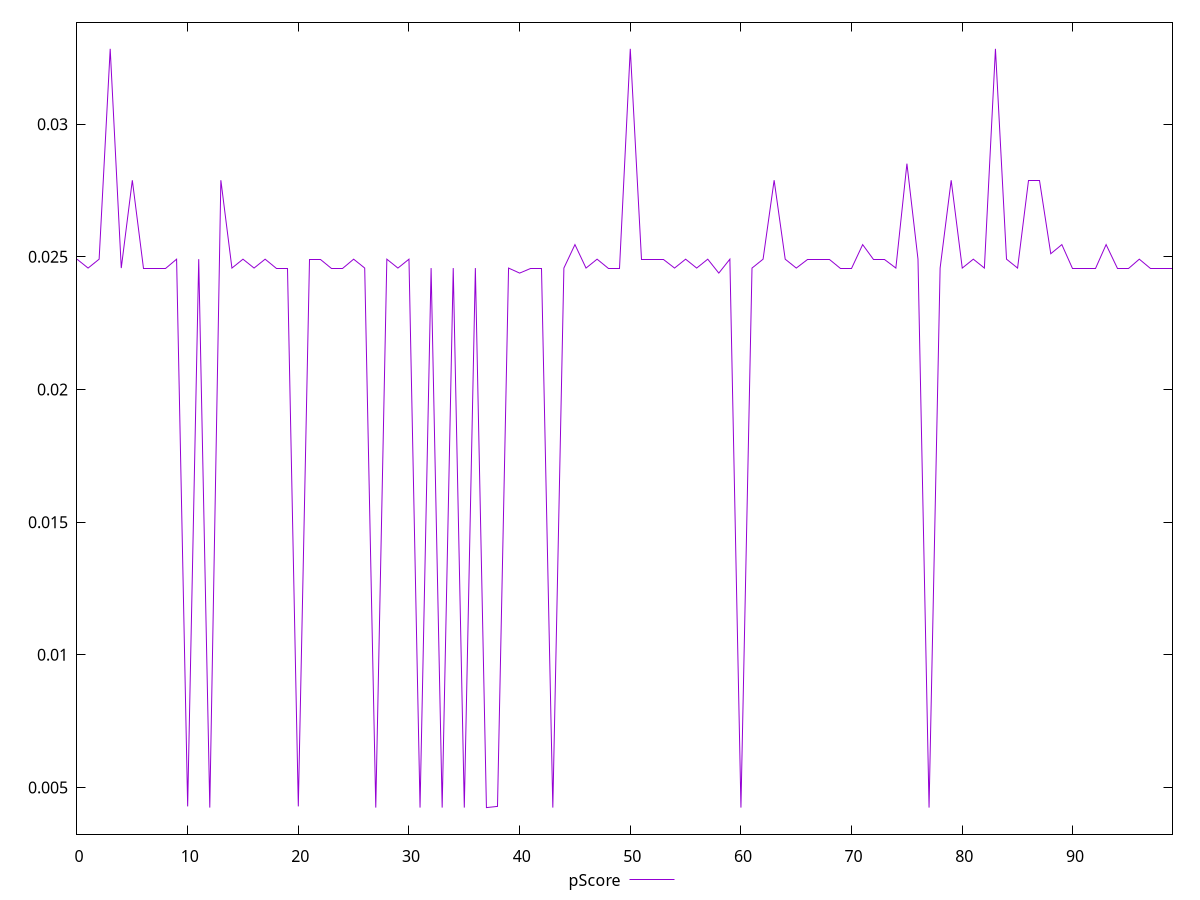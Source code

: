 reset

$pScore <<EOF
0 0.024911334870355184
1 0.024576314396556442
2 0.024911334870355184
3 0.03283929049190676
4 0.024576314396556442
5 0.027886754652920287
6 0.024576314396556442
7 0.024576314396556442
8 0.024576314396556442
9 0.024911334870355184
10 0.00428636618537781
11 0.024911334870355184
12 0.004241318068433697
13 0.027886754652920287
14 0.024576314396556442
15 0.024911334870355184
16 0.024576314396556442
17 0.024911334870355184
18 0.024576314396556442
19 0.024576314396556442
20 0.00428636618537781
21 0.024911334870355184
22 0.024911334870355184
23 0.024576314396556442
24 0.024576314396556442
25 0.024911334870355184
26 0.024576314396556442
27 0.004241318068433697
28 0.024911334870355184
29 0.024576314396556442
30 0.024911334870355184
31 0.004241318068433697
32 0.024576314396556442
33 0.004241318068433697
34 0.024576314396556442
35 0.004241318068433697
36 0.024576314396556442
37 0.004241318068433697
38 0.00428636618537781
39 0.024576314396556442
40 0.02438675517830957
41 0.024576314396556442
42 0.024576314396556442
43 0.004241318068433697
44 0.024576314396556442
45 0.025460326285650592
46 0.024576314396556442
47 0.024911334870355184
48 0.024576314396556442
49 0.024576314396556442
50 0.03283929049190676
51 0.024911334870355184
52 0.024911334870355184
53 0.024911334870355184
54 0.024576314396556442
55 0.024911334870355184
56 0.024576314396556442
57 0.024911334870355184
58 0.02438675517830957
59 0.024911334870355184
60 0.004241318068433697
61 0.024576314396556442
62 0.024911334870355184
63 0.027886754652920287
64 0.024911334870355184
65 0.024576314396556442
66 0.024911334870355184
67 0.024911334870355184
68 0.024911334870355184
69 0.024576314396556442
70 0.024576314396556442
71 0.025460326285650592
72 0.024911334870355184
73 0.024911334870355184
74 0.024576314396556442
75 0.02851153625904773
76 0.024911334870355184
77 0.004241318068433697
78 0.024576314396556442
79 0.027886754652920287
80 0.024576314396556442
81 0.024911334870355184
82 0.024576314396556442
83 0.03283929049190676
84 0.024911334870355184
85 0.024576314396556442
86 0.027886754652920287
87 0.027886754652920287
88 0.025116852911702348
89 0.025460326285650592
90 0.024576314396556442
91 0.024576314396556442
92 0.024576314396556442
93 0.025460326285650592
94 0.024576314396556442
95 0.024576314396556442
96 0.024911334870355184
97 0.024576314396556442
98 0.024576314396556442
99 0.024576314396556442
EOF

set key outside below
set xrange [0:99]
set yrange [0.003241318068433697:0.03383929049190676]
set trange [0.003241318068433697:0.03383929049190676]
set terminal svg size 640, 500 enhanced background rgb 'white'
set output "report_00013_2021-02-09T12-04-24.940Z/cumulative-layout-shift/samples/pages+cached+noadtech/pScore/values.svg"

plot $pScore title "pScore" with line

reset
